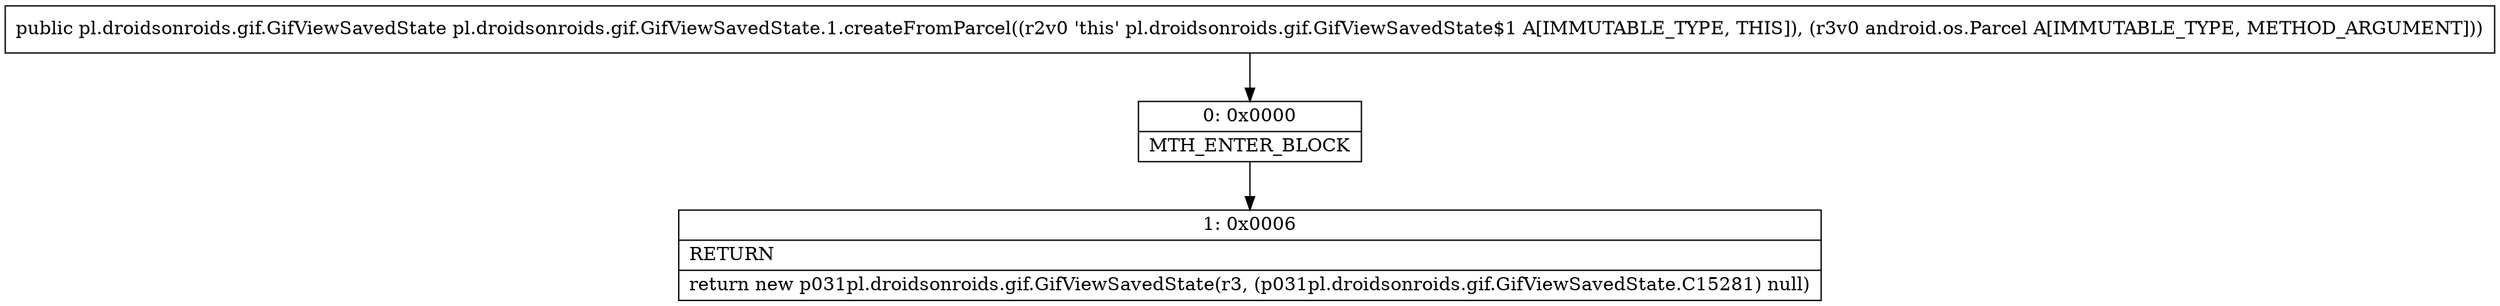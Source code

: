 digraph "CFG forpl.droidsonroids.gif.GifViewSavedState.1.createFromParcel(Landroid\/os\/Parcel;)Lpl\/droidsonroids\/gif\/GifViewSavedState;" {
Node_0 [shape=record,label="{0\:\ 0x0000|MTH_ENTER_BLOCK\l}"];
Node_1 [shape=record,label="{1\:\ 0x0006|RETURN\l|return new p031pl.droidsonroids.gif.GifViewSavedState(r3, (p031pl.droidsonroids.gif.GifViewSavedState.C15281) null)\l}"];
MethodNode[shape=record,label="{public pl.droidsonroids.gif.GifViewSavedState pl.droidsonroids.gif.GifViewSavedState.1.createFromParcel((r2v0 'this' pl.droidsonroids.gif.GifViewSavedState$1 A[IMMUTABLE_TYPE, THIS]), (r3v0 android.os.Parcel A[IMMUTABLE_TYPE, METHOD_ARGUMENT])) }"];
MethodNode -> Node_0;
Node_0 -> Node_1;
}

